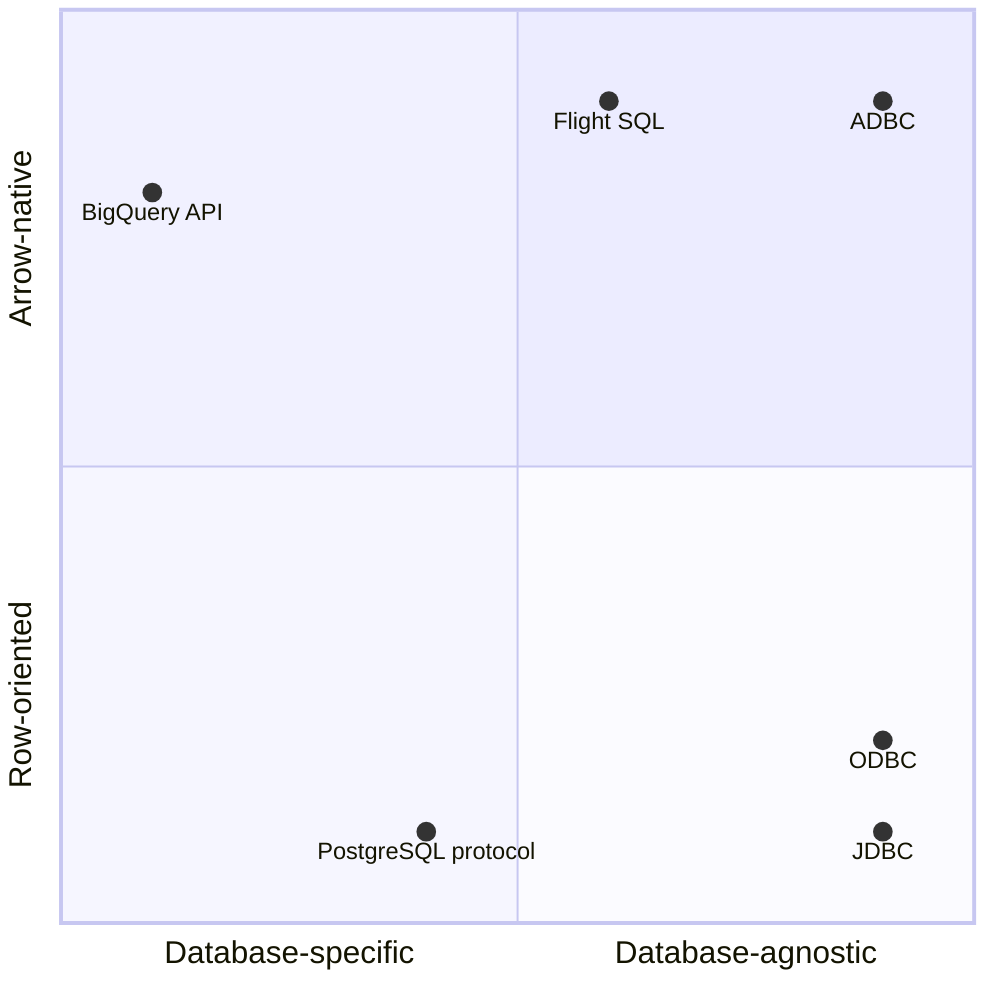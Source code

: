 %% Licensed to the Apache Software Foundation (ASF) under one
%% or more contributor license agreements.  See the NOTICE file
%% distributed with this work for additional information
%% regarding copyright ownership.  The ASF licenses this file
%% to you under the Apache License, Version 2.0 (the
%% "License"); you may not use this file except in compliance
%% with the License.  You may obtain a copy of the License at
%%
%%   http://www.apache.org/licenses/LICENSE-2.0
%%
%% Unless required by applicable law or agreed to in writing,
%% software distributed under the License is distributed on an
%% "AS IS" BASIS, WITHOUT WARRANTIES OR CONDITIONS OF ANY
%% KIND, either express or implied.  See the License for the
%% specific language governing permissions and limitations
%% under the License.

quadrantChart
    x-axis Database-specific --> Database-agnostic
    y-axis Row-oriented --> Arrow-native

    ADBC: [0.9, 0.9]
    JDBC: [0.9, 0.1]
    ODBC: [0.9, 0.2]
    "Flight SQL": [0.6, 0.9]
    "BigQuery API": [0.1, 0.8]
    "PostgreSQL protocol": [0.4, 0.1]